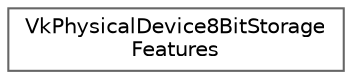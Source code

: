 digraph "类继承关系图"
{
 // LATEX_PDF_SIZE
  bgcolor="transparent";
  edge [fontname=Helvetica,fontsize=10,labelfontname=Helvetica,labelfontsize=10];
  node [fontname=Helvetica,fontsize=10,shape=box,height=0.2,width=0.4];
  rankdir="LR";
  Node0 [id="Node000000",label="VkPhysicalDevice8BitStorage\lFeatures",height=0.2,width=0.4,color="grey40", fillcolor="white", style="filled",URL="$struct_vk_physical_device8_bit_storage_features.html",tooltip=" "];
}
